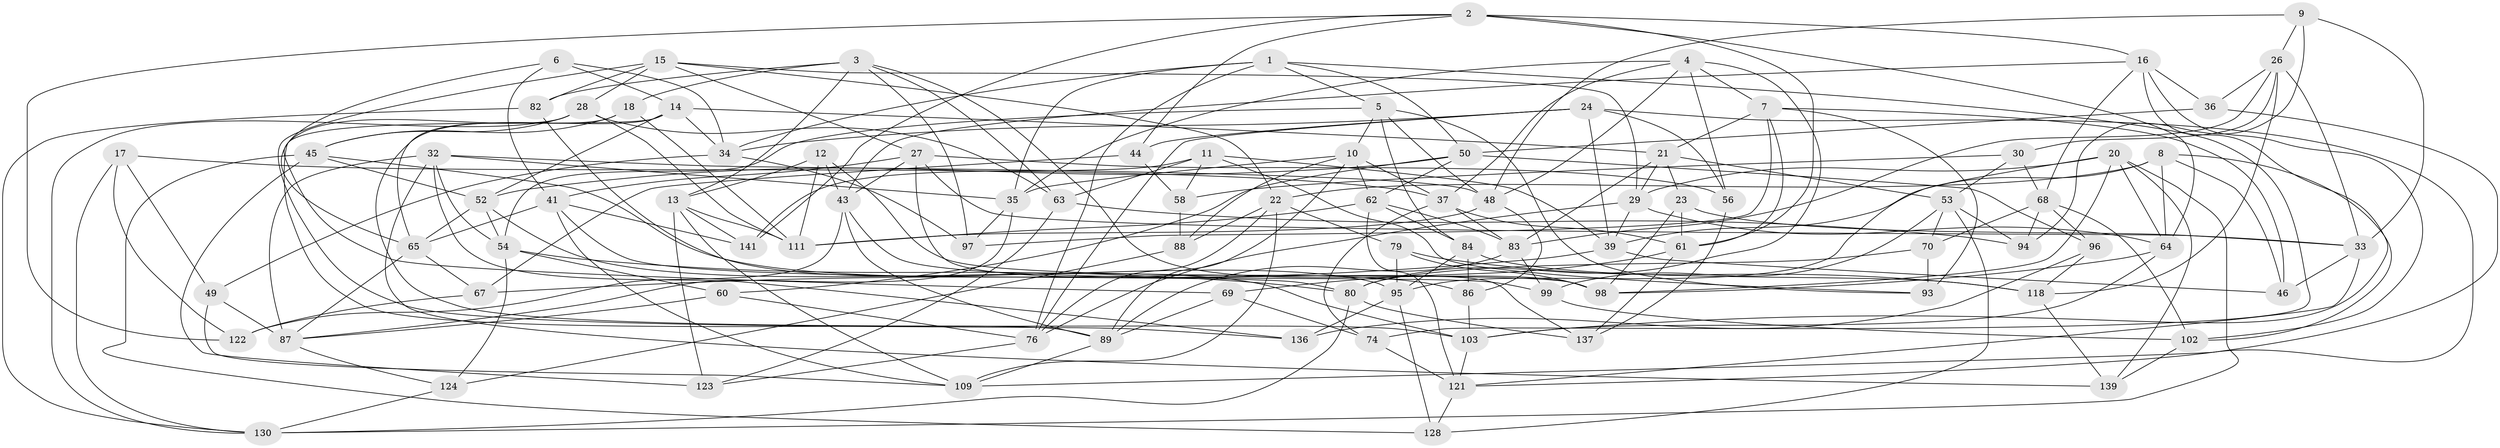 // original degree distribution, {4: 1.0}
// Generated by graph-tools (version 1.1) at 2025/42/03/06/25 10:42:17]
// undirected, 91 vertices, 235 edges
graph export_dot {
graph [start="1"]
  node [color=gray90,style=filled];
  1 [super="+38"];
  2 [super="+147"];
  3 [super="+31"];
  4 [super="+146"];
  5 [super="+40"];
  6;
  7 [super="+116"];
  8 [super="+71"];
  9;
  10 [super="+114"];
  11 [super="+19"];
  12;
  13 [super="+138"];
  14 [super="+55"];
  15 [super="+145"];
  16 [super="+117"];
  17;
  18;
  20 [super="+66"];
  21 [super="+115"];
  22 [super="+42"];
  23;
  24 [super="+25"];
  26 [super="+104"];
  27 [super="+132"];
  28 [super="+91"];
  29 [super="+107"];
  30;
  32 [super="+129"];
  33 [super="+47"];
  34 [super="+143"];
  35 [super="+142"];
  36;
  37 [super="+51"];
  39 [super="+125"];
  41 [super="+100"];
  43 [super="+57"];
  44;
  45 [super="+75"];
  46;
  48 [super="+59"];
  49;
  50 [super="+73"];
  52 [super="+92"];
  53 [super="+81"];
  54 [super="+108"];
  56;
  58;
  60;
  61 [super="+106"];
  62 [super="+72"];
  63 [super="+78"];
  64 [super="+90"];
  65 [super="+85"];
  67;
  68 [super="+112"];
  69;
  70;
  74;
  76 [super="+77"];
  79;
  80 [super="+140"];
  82;
  83 [super="+144"];
  84 [super="+134"];
  86;
  87 [super="+101"];
  88;
  89 [super="+110"];
  93;
  94;
  95 [super="+131"];
  96;
  97;
  98 [super="+126"];
  99;
  102 [super="+105"];
  103 [super="+127"];
  109 [super="+113"];
  111 [super="+119"];
  118 [super="+120"];
  121 [super="+135"];
  122;
  123;
  124;
  128;
  130 [super="+133"];
  136;
  137;
  139;
  141;
  1 -- 34;
  1 -- 5;
  1 -- 74;
  1 -- 35;
  1 -- 50;
  1 -- 76;
  2 -- 122;
  2 -- 16;
  2 -- 64;
  2 -- 44;
  2 -- 141;
  2 -- 61;
  3 -- 13;
  3 -- 97;
  3 -- 18;
  3 -- 82;
  3 -- 98;
  3 -- 63;
  4 -- 37;
  4 -- 56;
  4 -- 80;
  4 -- 48;
  4 -- 35;
  4 -- 7;
  5 -- 10;
  5 -- 84;
  5 -- 93;
  5 -- 48;
  5 -- 54;
  6 -- 41;
  6 -- 34;
  6 -- 65;
  6 -- 14;
  7 -- 97;
  7 -- 61;
  7 -- 21;
  7 -- 93;
  7 -- 46;
  8 -- 102 [weight=2];
  8 -- 64;
  8 -- 39;
  8 -- 46;
  8 -- 22;
  9 -- 94;
  9 -- 26;
  9 -- 48;
  9 -- 33;
  10 -- 88;
  10 -- 37;
  10 -- 89;
  10 -- 35;
  10 -- 62;
  11 -- 58;
  11 -- 39;
  11 -- 93;
  11 -- 141;
  11 -- 63 [weight=2];
  12 -- 111;
  12 -- 43;
  12 -- 13;
  12 -- 98;
  13 -- 123;
  13 -- 141;
  13 -- 109;
  13 -- 111;
  14 -- 52;
  14 -- 103;
  14 -- 89;
  14 -- 34;
  14 -- 21;
  15 -- 29;
  15 -- 28;
  15 -- 22;
  15 -- 136;
  15 -- 82;
  15 -- 27;
  16 -- 36;
  16 -- 68;
  16 -- 103;
  16 -- 102;
  16 -- 43;
  17 -- 49;
  17 -- 122;
  17 -- 37;
  17 -- 130;
  18 -- 65;
  18 -- 45;
  18 -- 111;
  20 -- 98;
  20 -- 139;
  20 -- 130;
  20 -- 29;
  20 -- 95;
  20 -- 64;
  21 -- 23;
  21 -- 29;
  21 -- 53;
  21 -- 83;
  22 -- 109;
  22 -- 79;
  22 -- 88;
  22 -- 76;
  23 -- 33;
  23 -- 61;
  23 -- 98;
  24 -- 121;
  24 -- 39;
  24 -- 76;
  24 -- 56;
  24 -- 34;
  24 -- 44;
  26 -- 83;
  26 -- 36;
  26 -- 33;
  26 -- 118;
  26 -- 30;
  27 -- 137;
  27 -- 41;
  27 -- 56;
  27 -- 33;
  27 -- 43;
  28 -- 111;
  28 -- 45;
  28 -- 130;
  28 -- 69;
  28 -- 63;
  29 -- 76;
  29 -- 39;
  29 -- 64;
  30 -- 58;
  30 -- 68;
  30 -- 53;
  32 -- 136;
  32 -- 87;
  32 -- 35;
  32 -- 139;
  32 -- 48;
  32 -- 54;
  33 -- 46;
  33 -- 121;
  34 -- 97;
  34 -- 49;
  35 -- 97;
  35 -- 87;
  36 -- 50;
  36 -- 109;
  37 -- 83;
  37 -- 61;
  37 -- 74;
  39 -- 46;
  39 -- 67;
  41 -- 141;
  41 -- 80;
  41 -- 109;
  41 -- 65;
  43 -- 122;
  43 -- 99;
  43 -- 89;
  44 -- 58;
  44 -- 67;
  45 -- 128;
  45 -- 86;
  45 -- 123;
  45 -- 52;
  48 -- 111;
  48 -- 86;
  49 -- 109;
  49 -- 87;
  50 -- 96;
  50 -- 60;
  50 -- 62;
  50 -- 52;
  52 -- 65;
  52 -- 54;
  52 -- 103;
  53 -- 128;
  53 -- 99;
  53 -- 94;
  53 -- 70;
  54 -- 60;
  54 -- 124;
  54 -- 80;
  56 -- 137;
  58 -- 88;
  60 -- 87;
  60 -- 76;
  61 -- 69;
  61 -- 137;
  62 -- 111;
  62 -- 84;
  62 -- 83;
  62 -- 121;
  63 -- 123;
  63 -- 94;
  64 -- 103;
  64 -- 98;
  65 -- 87;
  65 -- 67;
  67 -- 122;
  68 -- 94;
  68 -- 96;
  68 -- 102;
  68 -- 70;
  69 -- 89;
  69 -- 74;
  70 -- 93;
  70 -- 80;
  74 -- 121;
  76 -- 123;
  79 -- 118;
  79 -- 95;
  79 -- 98;
  80 -- 137;
  80 -- 130;
  82 -- 130;
  82 -- 95;
  83 -- 89;
  83 -- 99;
  84 -- 95;
  84 -- 86;
  84 -- 118 [weight=2];
  86 -- 103;
  87 -- 124;
  88 -- 124;
  89 -- 109;
  95 -- 136;
  95 -- 128;
  96 -- 136;
  96 -- 118;
  99 -- 102;
  102 -- 139;
  103 -- 121;
  118 -- 139;
  121 -- 128;
  124 -- 130;
}
